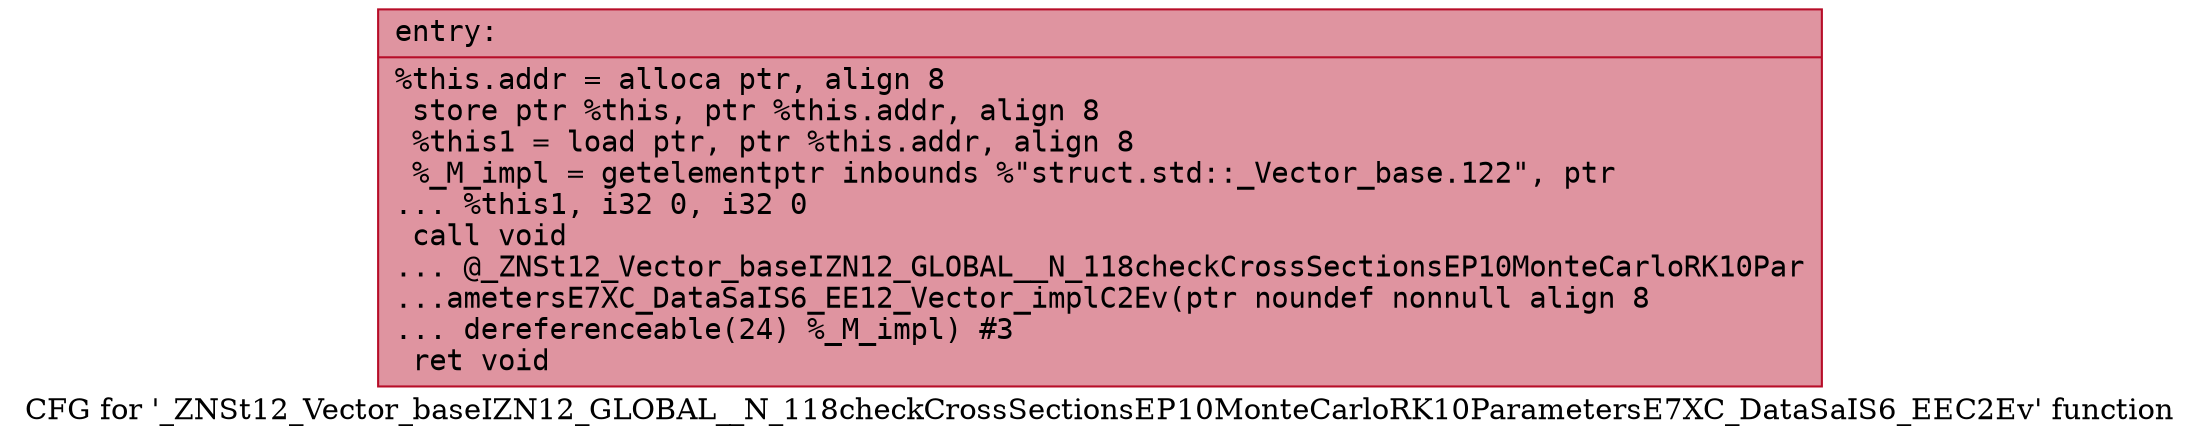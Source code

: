 digraph "CFG for '_ZNSt12_Vector_baseIZN12_GLOBAL__N_118checkCrossSectionsEP10MonteCarloRK10ParametersE7XC_DataSaIS6_EEC2Ev' function" {
	label="CFG for '_ZNSt12_Vector_baseIZN12_GLOBAL__N_118checkCrossSectionsEP10MonteCarloRK10ParametersE7XC_DataSaIS6_EEC2Ev' function";

	Node0x55dab4949740 [shape=record,color="#b70d28ff", style=filled, fillcolor="#b70d2870" fontname="Courier",label="{entry:\l|  %this.addr = alloca ptr, align 8\l  store ptr %this, ptr %this.addr, align 8\l  %this1 = load ptr, ptr %this.addr, align 8\l  %_M_impl = getelementptr inbounds %\"struct.std::_Vector_base.122\", ptr\l... %this1, i32 0, i32 0\l  call void\l... @_ZNSt12_Vector_baseIZN12_GLOBAL__N_118checkCrossSectionsEP10MonteCarloRK10Par\l...ametersE7XC_DataSaIS6_EE12_Vector_implC2Ev(ptr noundef nonnull align 8\l... dereferenceable(24) %_M_impl) #3\l  ret void\l}"];
}
